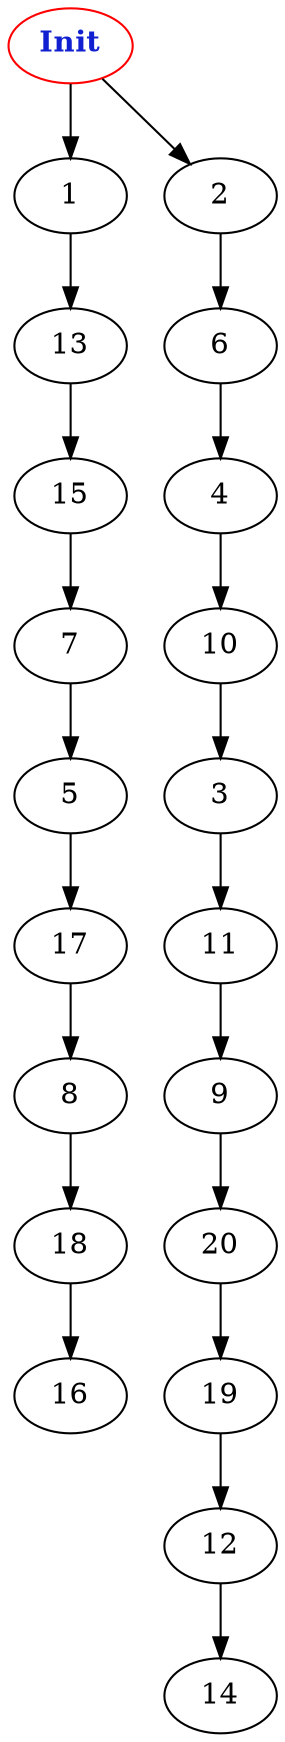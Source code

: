 digraph "Net Graph with 21 nodes" {
edge ["class"="link-class"]
"0" ["color"="red","label"=<<b>Init</b>>,"fontcolor"="#1020d0"]
"0" -> "1" ["weight"="2.0"]
"0" -> "2" ["weight"="1.0"]
"1" -> "13" ["weight"="1.0"]
"2" -> "6" ["weight"="1.0"]
"5" -> "17" ["weight"="2.0"]
"17" -> "8" ["weight"="4.0"]
"10" -> "3" ["weight"="9.0"]
"3" -> "11" ["weight"="1.0"]
"11" -> "9" ["weight"="1.0"]
"20" -> "19" ["weight"="3.0"]
"19" -> "12" ["weight"="4.0"]
"12" -> "14" ["weight"="1.0"]
"13" -> "15" ["weight"="3.0"]
"6" -> "4" ["weight"="9.0"]
"4" -> "10" ["weight"="2.0"]
"9" -> "20" ["weight"="4.0"]
"15" -> "7" ["weight"="5.0"]
"8" -> "18" ["weight"="8.0"]
"18" -> "16" ["weight"="1.0"]
"7" -> "5" ["weight"="2.0"]
}